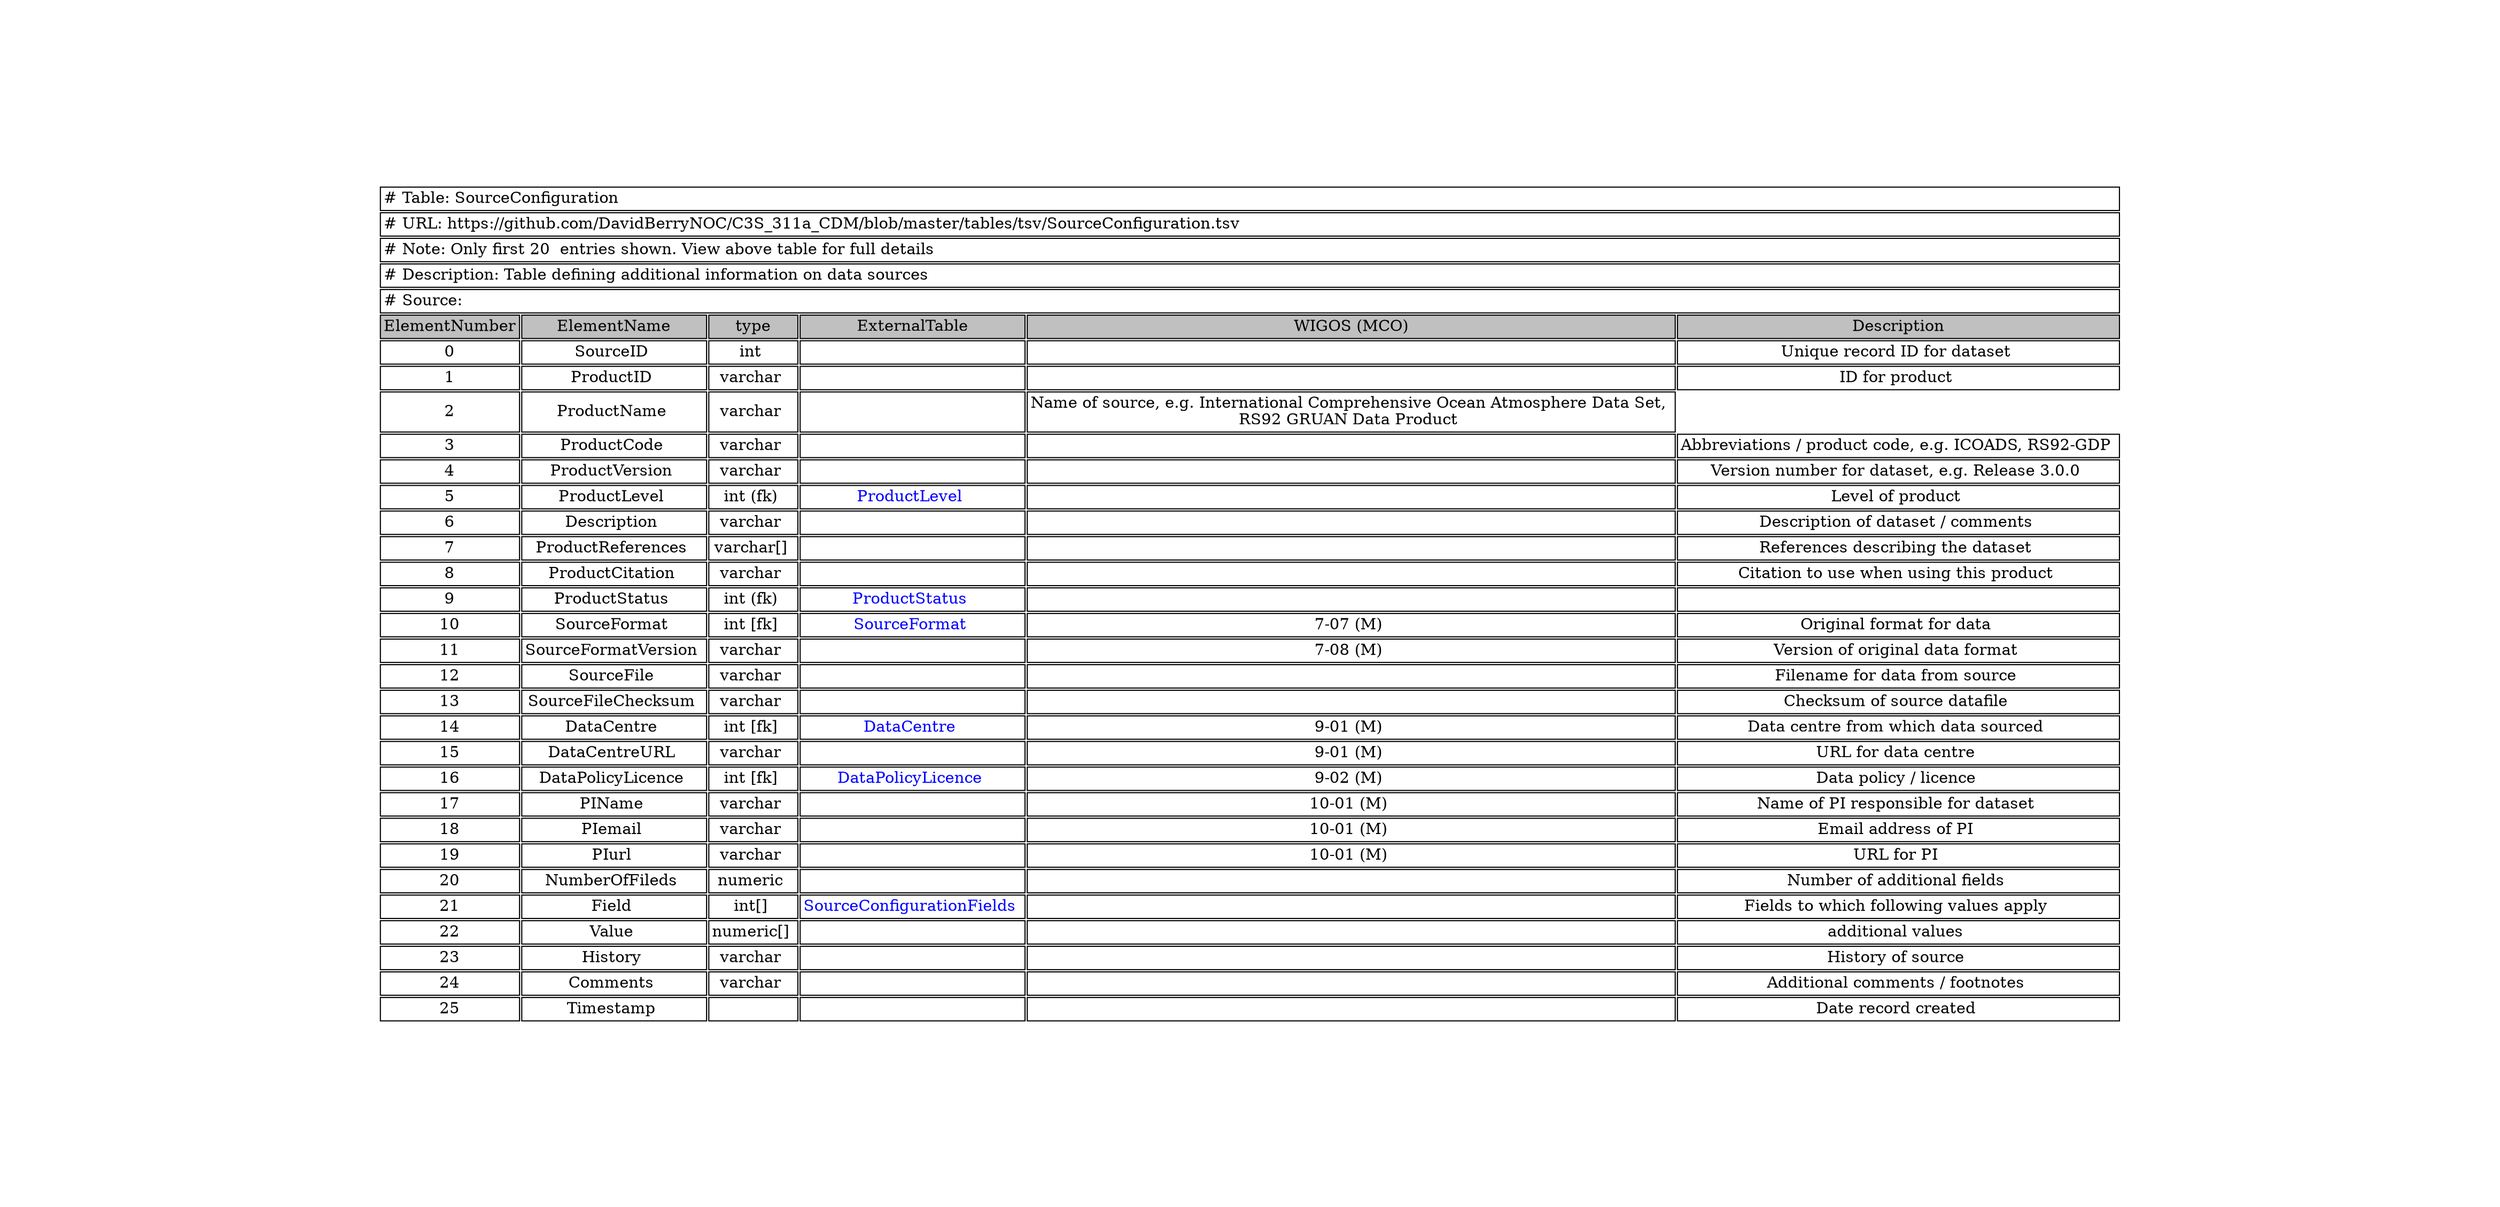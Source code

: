 digraph SourceConfiguration {
node [color=white]
SourceConfiguration [label=<<TABLE BORDER="0" CELLBORDER="1" CELLSPACING="2" COLOR="BLACK">
<TR><TD COLSPAN="6" ALIGN="left" PORT="head"># Table: SourceConfiguration</TD></TR>
<TR><TD COLSPAN="6" ALIGN="left"># URL: https://github.com/DavidBerryNOC/C3S_311a_CDM/blob/master/tables/tsv/SourceConfiguration.tsv</TD></TR>
<TR><TD COLSPAN="6" ALIGN="left"># Note: Only first 20  entries shown. View above table for full details</TD></TR>
<TR><TD ALIGN="left" COLSPAN="6"># Description: Table defining additional information on data sources</TD></TR>
<TR><TD ALIGN="left" COLSPAN="6"># Source:</TD></TR>
<TR><TD BGCOLOR="GRAY">ElementNumber</TD><TD BGCOLOR="GRAY">ElementName</TD><TD BGCOLOR="GRAY">type</TD><TD BGCOLOR="GRAY">ExternalTable</TD><TD BGCOLOR="GRAY">WIGOS (MCO)</TD><TD BGCOLOR="GRAY">Description</TD></TR>
<TR><TD PORT="SourceIDL">0</TD><TD>SourceID </TD><TD>int </TD><TD></TD><TD></TD><TD PORT="SourceIDR">Unique record ID for dataset </TD></TR>
<TR><TD PORT="ProductIDL">1</TD><TD>ProductID </TD><TD>varchar </TD><TD></TD><TD></TD><TD PORT="ProductIDR">ID for product </TD></TR>
<TR><TD PORT="ProductNameL">2</TD><TD>ProductName </TD><TD>varchar </TD><TD></TD><TD PORT="ProductNameR">Name of source, e.g. International Comprehensive Ocean Atmosphere Data Set, <BR/>RS92 GRUAN Data Product </TD></TR>
<TR><TD PORT="ProductCodeL">3</TD><TD>ProductCode </TD><TD>varchar </TD><TD></TD><TD></TD><TD PORT="ProductCodeR">Abbreviations / product code, e.g. ICOADS, RS92-GDP </TD></TR>
<TR><TD PORT="ProductVersionL">4</TD><TD>ProductVersion </TD><TD>varchar </TD><TD></TD><TD></TD><TD PORT="ProductVersionR">Version number for dataset, e.g. Release 3.0.0 </TD></TR>
<TR><TD PORT="ProductLevelL">5</TD><TD>ProductLevel </TD><TD>int (fk) </TD><TD HREF="https://github.com/DavidBerryNOC/C3S_311a_CDM/blob/master/tables/tsv/ProductLevel.tsv"><FONT color="blue">ProductLevel </FONT></TD><TD></TD><TD PORT="ProductLevelR">Level of product </TD></TR>
<TR><TD PORT="Description L">6</TD><TD>Description </TD><TD>varchar </TD><TD></TD><TD></TD><TD PORT="Description R">Description of dataset / comments </TD></TR>
<TR><TD PORT="ProductReferencesL">7</TD><TD>ProductReferences </TD><TD>varchar[] </TD><TD></TD><TD></TD><TD PORT="ProductReferencesR">References describing the dataset </TD></TR>
<TR><TD PORT="ProductCitationL">8</TD><TD>ProductCitation </TD><TD>varchar </TD><TD></TD><TD></TD><TD PORT="ProductCitationR">Citation to use when using this product </TD></TR>
<TR><TD PORT="ProductStatusL">9</TD><TD>ProductStatus </TD><TD>int (fk) </TD><TD HREF="https://github.com/DavidBerryNOC/C3S_311a_CDM/blob/master/tables/tsv/ProductStatus.tsv"><FONT color="blue">ProductStatus </FONT></TD><TD></TD><TD PORT="ProductStatusR"></TD></TR>
<TR><TD PORT="SourceFormat L">10</TD><TD>SourceFormat </TD><TD>int [fk] </TD><TD HREF="https://github.com/DavidBerryNOC/C3S_311a_CDM/blob/master/tables/tsv/SourceFormat.tsv"><FONT color="blue">SourceFormat </FONT></TD><TD>7-07 (M) </TD><TD PORT="SourceFormat R">Original format for data </TD></TR>
<TR><TD PORT="SourceFormatVersion L">11</TD><TD>SourceFormatVersion </TD><TD>varchar </TD><TD></TD><TD>7-08 (M) </TD><TD PORT="SourceFormatVersion R">Version of original data format </TD></TR>
<TR><TD PORT="SourceFileL">12</TD><TD>SourceFile </TD><TD>varchar </TD><TD></TD><TD></TD><TD PORT="SourceFileR">Filename for data from source </TD></TR>
<TR><TD PORT="SourceFileChecksumL">13</TD><TD>SourceFileChecksum </TD><TD>varchar </TD><TD></TD><TD></TD><TD PORT="SourceFileChecksumR">Checksum of source datafile </TD></TR>
<TR><TD PORT="DataCentre L">14</TD><TD>DataCentre </TD><TD>int [fk] </TD><TD HREF="https://github.com/DavidBerryNOC/C3S_311a_CDM/blob/master/tables/tsv/DataCentre.tsv"><FONT color="blue">DataCentre </FONT></TD><TD>9-01 (M) </TD><TD PORT="DataCentre R">Data centre from which data sourced </TD></TR>
<TR><TD PORT="DataCentreURL L">15</TD><TD>DataCentreURL </TD><TD>varchar </TD><TD></TD><TD>9-01 (M) </TD><TD PORT="DataCentreURL R">URL for data centre </TD></TR>
<TR><TD PORT="DataPolicyLicence L">16</TD><TD>DataPolicyLicence </TD><TD>int [fk] </TD><TD HREF="https://github.com/DavidBerryNOC/C3S_311a_CDM/blob/master/tables/tsv/DataPolicyLicence.tsv"><FONT color="blue">DataPolicyLicence </FONT></TD><TD>9-02 (M) </TD><TD PORT="DataPolicyLicence R">Data policy / licence </TD></TR>
<TR><TD PORT="PIName L">17</TD><TD>PIName </TD><TD>varchar </TD><TD></TD><TD>10-01 (M) </TD><TD PORT="PIName R">Name of PI responsible for dataset </TD></TR>
<TR><TD PORT="PIemail L">18</TD><TD>PIemail </TD><TD>varchar </TD><TD></TD><TD>10-01 (M) </TD><TD PORT="PIemail R">Email address of PI </TD></TR>
<TR><TD PORT="PIurl L">19</TD><TD>PIurl </TD><TD>varchar </TD><TD></TD><TD>10-01 (M) </TD><TD PORT="PIurl R">URL for PI </TD></TR>
<TR><TD PORT="NumberOfFiledsL">20</TD><TD>NumberOfFileds </TD><TD>numeric </TD><TD></TD><TD></TD><TD PORT="NumberOfFiledsR">Number of additional fields </TD></TR>
<TR><TD PORT="FieldL">21</TD><TD>Field </TD><TD>int[] </TD><TD HREF="https://github.com/DavidBerryNOC/C3S_311a_CDM/blob/master/tables/tsv/SourceConfigurationFields.tsv"><FONT color="blue">SourceConfigurationFields </FONT></TD><TD></TD><TD PORT="FieldR">Fields to which following values apply </TD></TR>
<TR><TD PORT="ValueL">22</TD><TD>Value </TD><TD>numeric[] </TD><TD></TD><TD></TD><TD PORT="ValueR">additional values </TD></TR>
<TR><TD PORT="HistoryL">23</TD><TD>History </TD><TD>varchar </TD><TD></TD><TD></TD><TD PORT="HistoryR">History of source </TD></TR>
<TR><TD PORT="CommentsL">24</TD><TD>Comments </TD><TD>varchar </TD><TD></TD><TD></TD><TD PORT="CommentsR">Additional comments / footnotes </TD></TR>
<TR><TD PORT="TimestampL">25</TD><TD>Timestamp </TD><TD></TD><TD></TD><TD></TD><TD PORT="TimestampR">Date record created </TD></TR>
</TABLE>>];
}
